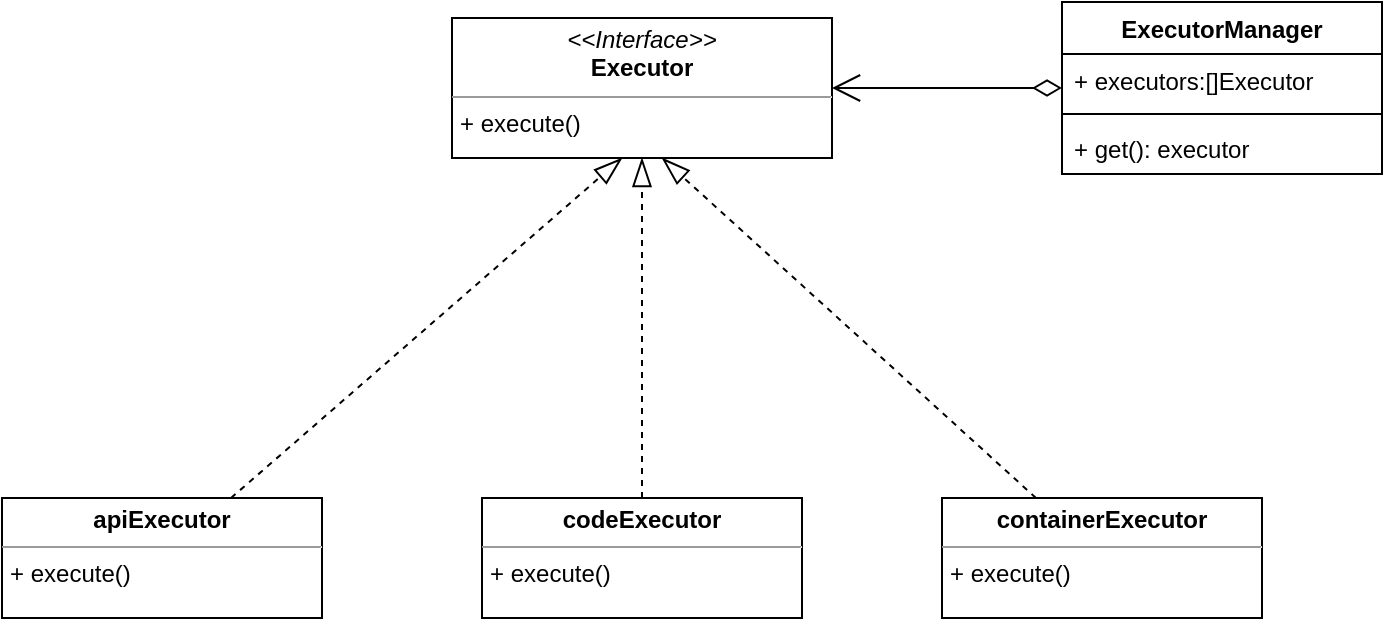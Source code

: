 <mxfile version="21.6.2" type="github">
  <diagram name="第 1 页" id="5YQmmdTOKk56YU2VY0Vi">
    <mxGraphModel dx="1363" dy="650" grid="1" gridSize="10" guides="1" tooltips="1" connect="1" arrows="1" fold="1" page="1" pageScale="1" pageWidth="827" pageHeight="1169" math="0" shadow="0">
      <root>
        <mxCell id="0" />
        <mxCell id="1" parent="0" />
        <mxCell id="bnNrwIMJFbkuABW-yQWk-18" style="rounded=0;orthogonalLoop=1;jettySize=auto;html=1;dashed=1;endArrow=blockThin;endFill=0;endSize=12;" parent="1" source="bnNrwIMJFbkuABW-yQWk-2" edge="1">
          <mxGeometry relative="1" as="geometry">
            <mxPoint x="380" y="110.0" as="targetPoint" />
          </mxGeometry>
        </mxCell>
        <mxCell id="bnNrwIMJFbkuABW-yQWk-2" value="&lt;p style=&quot;margin:0px;margin-top:4px;text-align:center;&quot;&gt;&lt;b&gt;apiExecutor&lt;/b&gt;&lt;/p&gt;&lt;hr size=&quot;1&quot;&gt;&lt;p style=&quot;margin:0px;margin-left:4px;&quot;&gt;+ execute()&lt;/p&gt;" style="verticalAlign=top;align=left;overflow=fill;fontSize=12;fontFamily=Helvetica;html=1;whiteSpace=wrap;" parent="1" vertex="1">
          <mxGeometry x="70" y="280" width="160" height="60" as="geometry" />
        </mxCell>
        <mxCell id="bnNrwIMJFbkuABW-yQWk-19" style="edgeStyle=orthogonalEdgeStyle;rounded=0;orthogonalLoop=1;jettySize=auto;html=1;dashed=1;endArrow=blockThin;endFill=0;endSize=12;" parent="1" source="bnNrwIMJFbkuABW-yQWk-3" edge="1">
          <mxGeometry relative="1" as="geometry">
            <mxPoint x="390" y="110.0" as="targetPoint" />
          </mxGeometry>
        </mxCell>
        <mxCell id="bnNrwIMJFbkuABW-yQWk-3" value="&lt;p style=&quot;margin:0px;margin-top:4px;text-align:center;&quot;&gt;&lt;b&gt;codeExecutor&lt;/b&gt;&lt;/p&gt;&lt;hr size=&quot;1&quot;&gt;&lt;p style=&quot;margin:0px;margin-left:4px;&quot;&gt;+ execute()&lt;/p&gt;" style="verticalAlign=top;align=left;overflow=fill;fontSize=12;fontFamily=Helvetica;html=1;whiteSpace=wrap;" parent="1" vertex="1">
          <mxGeometry x="310" y="280" width="160" height="60" as="geometry" />
        </mxCell>
        <mxCell id="bnNrwIMJFbkuABW-yQWk-12" value="&lt;p style=&quot;margin:0px;margin-top:4px;text-align:center;&quot;&gt;&lt;i&gt;&amp;lt;&amp;lt;Interface&amp;gt;&amp;gt;&lt;/i&gt;&lt;br&gt;&lt;b&gt;Executor&lt;/b&gt;&lt;/p&gt;&lt;hr size=&quot;1&quot;&gt;&lt;p style=&quot;margin:0px;margin-left:4px;&quot;&gt;+ execute()&lt;br&gt;&lt;/p&gt;" style="verticalAlign=top;align=left;overflow=fill;fontSize=12;fontFamily=Helvetica;html=1;whiteSpace=wrap;" parent="1" vertex="1">
          <mxGeometry x="295" y="40" width="190" height="70" as="geometry" />
        </mxCell>
        <mxCell id="bnNrwIMJFbkuABW-yQWk-20" style="rounded=0;orthogonalLoop=1;jettySize=auto;html=1;endSize=12;endArrow=blockThin;endFill=0;dashed=1;" parent="1" source="bnNrwIMJFbkuABW-yQWk-13" edge="1">
          <mxGeometry relative="1" as="geometry">
            <mxPoint x="400" y="110.0" as="targetPoint" />
          </mxGeometry>
        </mxCell>
        <mxCell id="bnNrwIMJFbkuABW-yQWk-13" value="&lt;p style=&quot;margin:0px;margin-top:4px;text-align:center;&quot;&gt;&lt;b&gt;containerExecutor&lt;/b&gt;&lt;/p&gt;&lt;hr size=&quot;1&quot;&gt;&lt;p style=&quot;margin:0px;margin-left:4px;&quot;&gt;+ execute()&lt;/p&gt;" style="verticalAlign=top;align=left;overflow=fill;fontSize=12;fontFamily=Helvetica;html=1;whiteSpace=wrap;" parent="1" vertex="1">
          <mxGeometry x="540" y="280" width="160" height="60" as="geometry" />
        </mxCell>
        <mxCell id="-cDp8_D9i_sLIkZsU-jR-1" value="" style="edgeStyle=orthogonalEdgeStyle;rounded=0;orthogonalLoop=1;jettySize=auto;html=1;endArrow=open;endFill=0;startArrow=diamondThin;startFill=0;startSize=12;endSize=12;" edge="1" parent="1" source="bnNrwIMJFbkuABW-yQWk-14" target="bnNrwIMJFbkuABW-yQWk-12">
          <mxGeometry relative="1" as="geometry" />
        </mxCell>
        <mxCell id="bnNrwIMJFbkuABW-yQWk-14" value="ExecutorManager" style="swimlane;fontStyle=1;align=center;verticalAlign=top;childLayout=stackLayout;horizontal=1;startSize=26;horizontalStack=0;resizeParent=1;resizeParentMax=0;resizeLast=0;collapsible=1;marginBottom=0;whiteSpace=wrap;html=1;" parent="1" vertex="1">
          <mxGeometry x="600" y="32" width="160" height="86" as="geometry" />
        </mxCell>
        <mxCell id="bnNrwIMJFbkuABW-yQWk-15" value="+ executors:[]Executor" style="text;strokeColor=none;fillColor=none;align=left;verticalAlign=top;spacingLeft=4;spacingRight=4;overflow=hidden;rotatable=0;points=[[0,0.5],[1,0.5]];portConstraint=eastwest;whiteSpace=wrap;html=1;" parent="bnNrwIMJFbkuABW-yQWk-14" vertex="1">
          <mxGeometry y="26" width="160" height="26" as="geometry" />
        </mxCell>
        <mxCell id="bnNrwIMJFbkuABW-yQWk-16" value="" style="line;strokeWidth=1;fillColor=none;align=left;verticalAlign=middle;spacingTop=-1;spacingLeft=3;spacingRight=3;rotatable=0;labelPosition=right;points=[];portConstraint=eastwest;strokeColor=inherit;" parent="bnNrwIMJFbkuABW-yQWk-14" vertex="1">
          <mxGeometry y="52" width="160" height="8" as="geometry" />
        </mxCell>
        <mxCell id="bnNrwIMJFbkuABW-yQWk-17" value="+ get(): executor" style="text;strokeColor=none;fillColor=none;align=left;verticalAlign=top;spacingLeft=4;spacingRight=4;overflow=hidden;rotatable=0;points=[[0,0.5],[1,0.5]];portConstraint=eastwest;whiteSpace=wrap;html=1;" parent="bnNrwIMJFbkuABW-yQWk-14" vertex="1">
          <mxGeometry y="60" width="160" height="26" as="geometry" />
        </mxCell>
      </root>
    </mxGraphModel>
  </diagram>
</mxfile>
